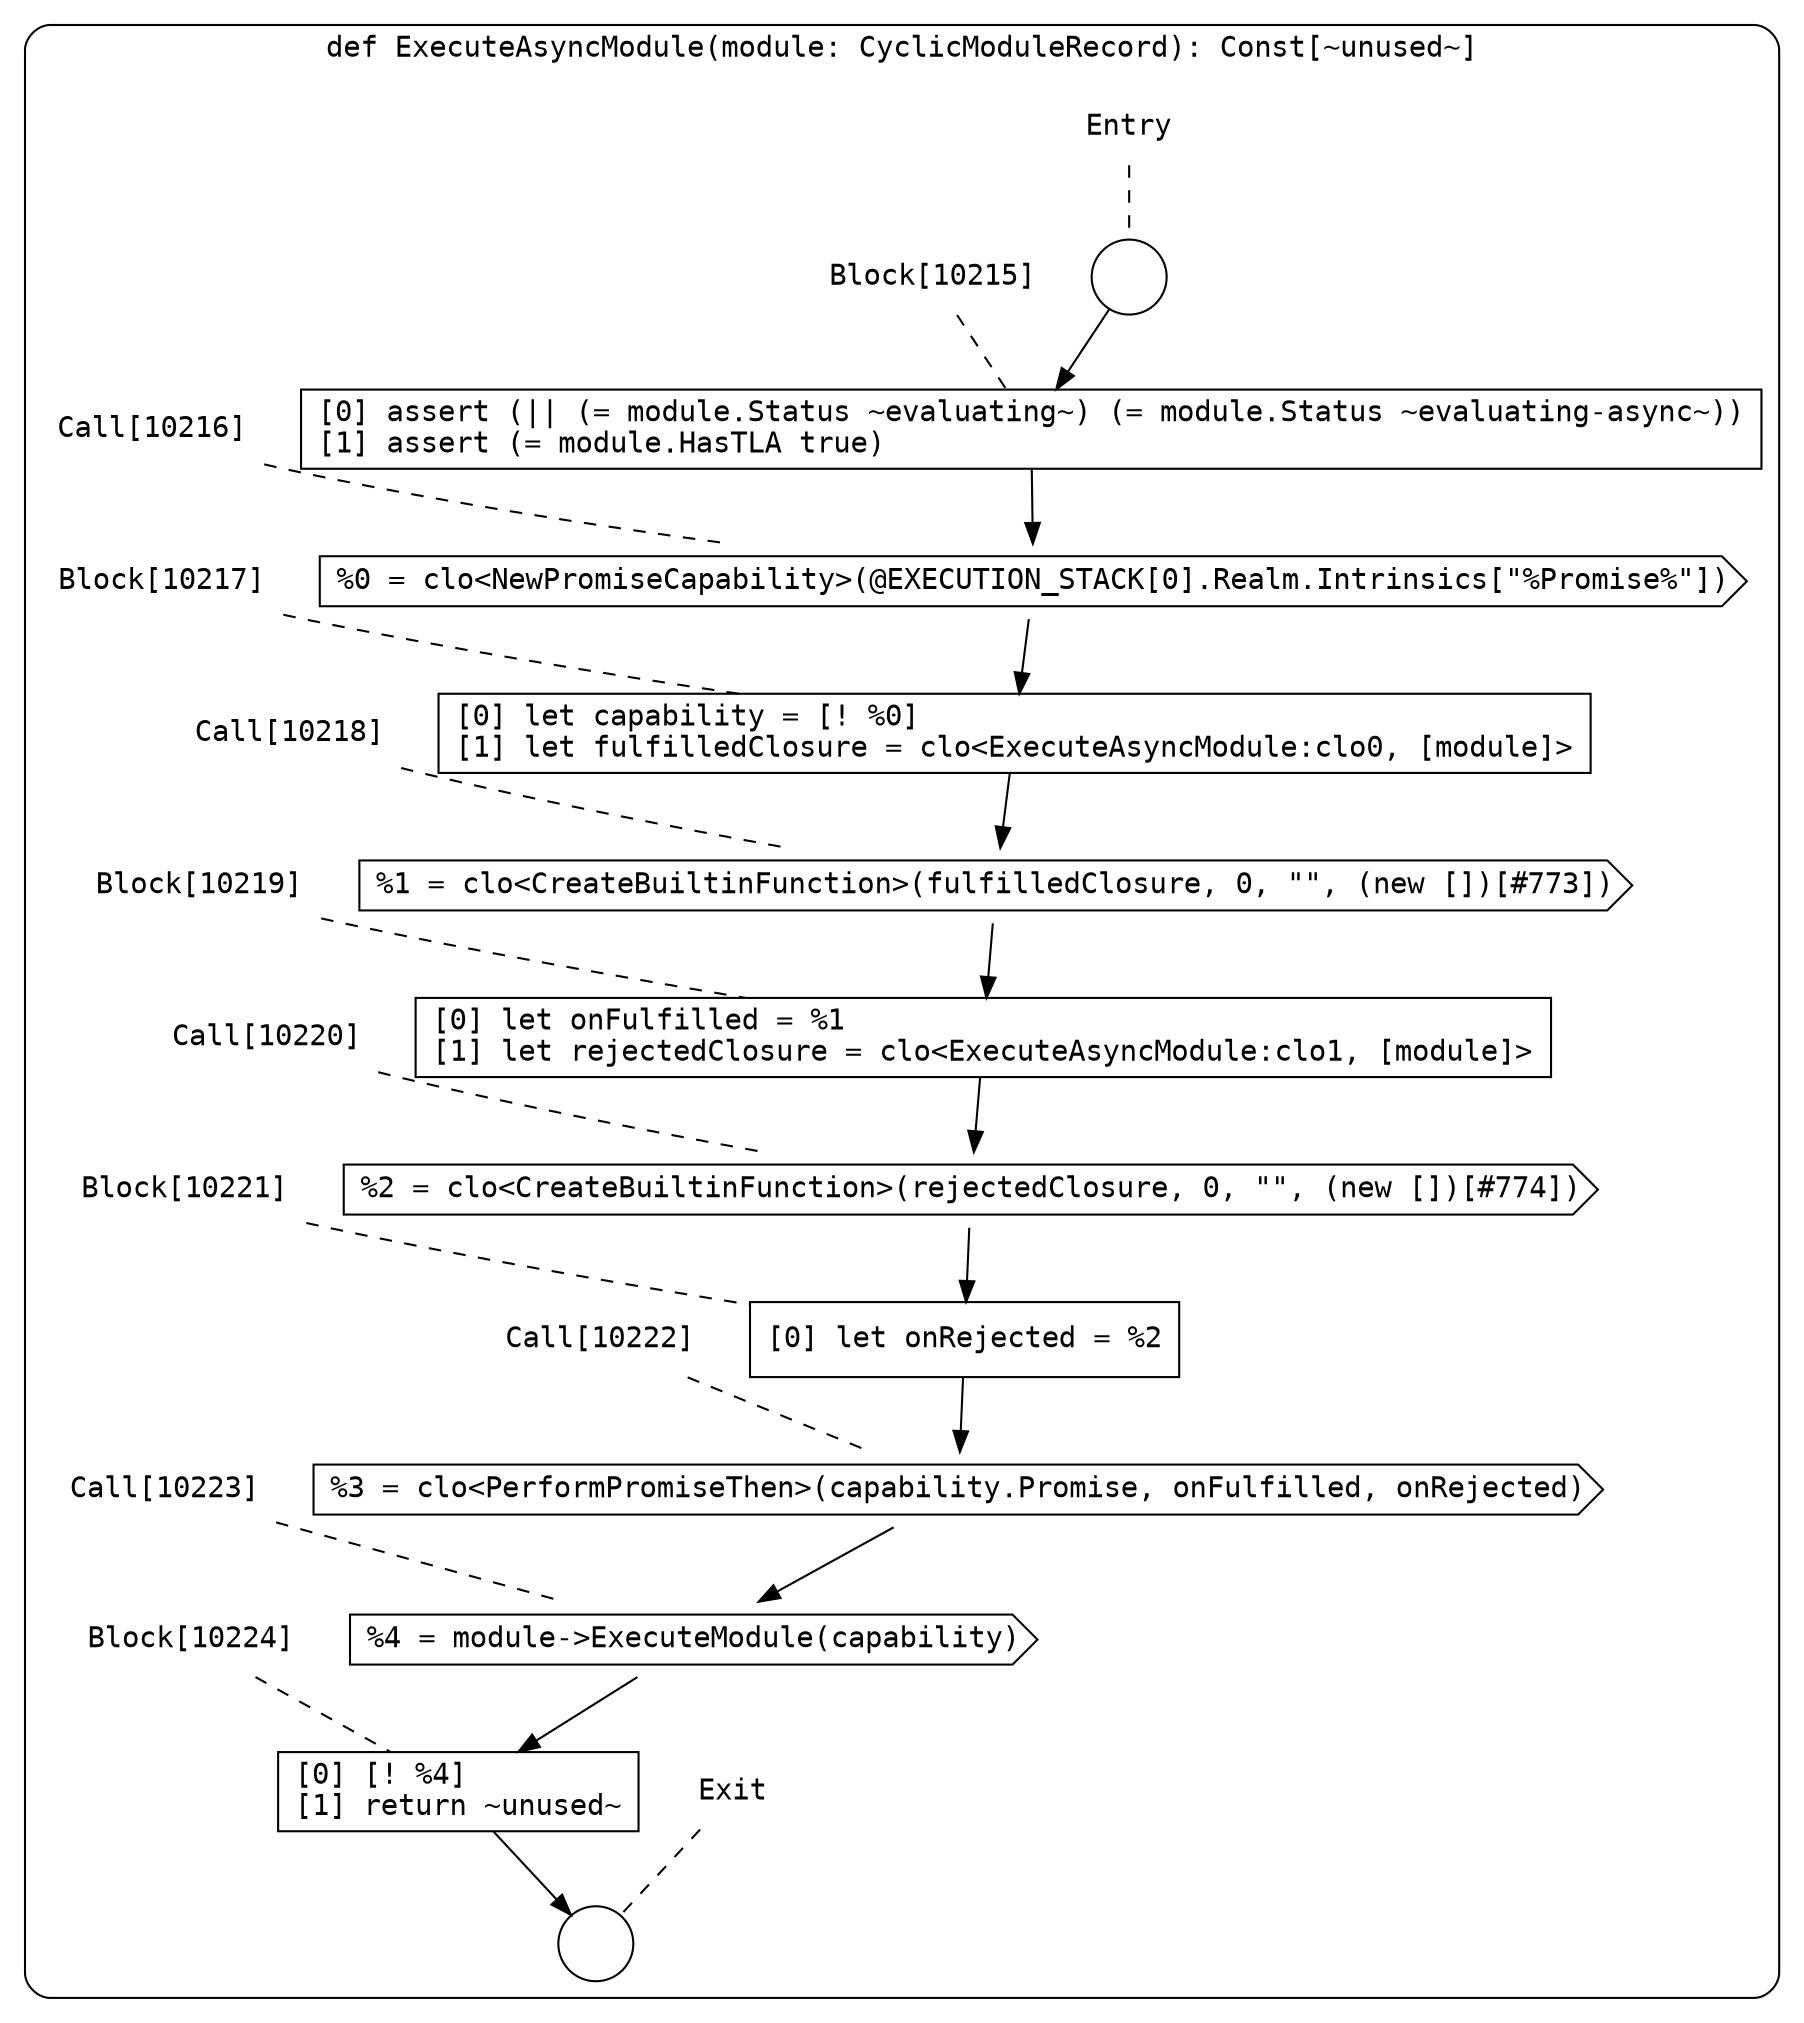digraph {
  graph [fontname = "Consolas"]
  node [fontname = "Consolas"]
  edge [fontname = "Consolas"]
  subgraph cluster1891 {
    label = "def ExecuteAsyncModule(module: CyclicModuleRecord): Const[~unused~]"
    style = rounded
    cluster1891_entry_name [shape=none, label=<<font color="black">Entry</font>>]
    cluster1891_entry_name -> cluster1891_entry [arrowhead=none, color="black", style=dashed]
    cluster1891_entry [shape=circle label=" " color="black" fillcolor="white" style=filled]
    cluster1891_entry -> node10215 [color="black"]
    cluster1891_exit_name [shape=none, label=<<font color="black">Exit</font>>]
    cluster1891_exit_name -> cluster1891_exit [arrowhead=none, color="black", style=dashed]
    cluster1891_exit [shape=circle label=" " color="black" fillcolor="white" style=filled]
    node10215_name [shape=none, label=<<font color="black">Block[10215]</font>>]
    node10215_name -> node10215 [arrowhead=none, color="black", style=dashed]
    node10215 [shape=box, label=<<font color="black">[0] assert (|| (= module.Status ~evaluating~) (= module.Status ~evaluating-async~))<BR ALIGN="LEFT"/>[1] assert (= module.HasTLA true)<BR ALIGN="LEFT"/></font>> color="black" fillcolor="white", style=filled]
    node10215 -> node10216 [color="black"]
    node10216_name [shape=none, label=<<font color="black">Call[10216]</font>>]
    node10216_name -> node10216 [arrowhead=none, color="black", style=dashed]
    node10216 [shape=cds, label=<<font color="black">%0 = clo&lt;NewPromiseCapability&gt;(@EXECUTION_STACK[0].Realm.Intrinsics[&quot;%Promise%&quot;])</font>> color="black" fillcolor="white", style=filled]
    node10216 -> node10217 [color="black"]
    node10217_name [shape=none, label=<<font color="black">Block[10217]</font>>]
    node10217_name -> node10217 [arrowhead=none, color="black", style=dashed]
    node10217 [shape=box, label=<<font color="black">[0] let capability = [! %0]<BR ALIGN="LEFT"/>[1] let fulfilledClosure = clo&lt;ExecuteAsyncModule:clo0, [module]&gt;<BR ALIGN="LEFT"/></font>> color="black" fillcolor="white", style=filled]
    node10217 -> node10218 [color="black"]
    node10218_name [shape=none, label=<<font color="black">Call[10218]</font>>]
    node10218_name -> node10218 [arrowhead=none, color="black", style=dashed]
    node10218 [shape=cds, label=<<font color="black">%1 = clo&lt;CreateBuiltinFunction&gt;(fulfilledClosure, 0, &quot;&quot;, (new [])[#773])</font>> color="black" fillcolor="white", style=filled]
    node10218 -> node10219 [color="black"]
    node10219_name [shape=none, label=<<font color="black">Block[10219]</font>>]
    node10219_name -> node10219 [arrowhead=none, color="black", style=dashed]
    node10219 [shape=box, label=<<font color="black">[0] let onFulfilled = %1<BR ALIGN="LEFT"/>[1] let rejectedClosure = clo&lt;ExecuteAsyncModule:clo1, [module]&gt;<BR ALIGN="LEFT"/></font>> color="black" fillcolor="white", style=filled]
    node10219 -> node10220 [color="black"]
    node10220_name [shape=none, label=<<font color="black">Call[10220]</font>>]
    node10220_name -> node10220 [arrowhead=none, color="black", style=dashed]
    node10220 [shape=cds, label=<<font color="black">%2 = clo&lt;CreateBuiltinFunction&gt;(rejectedClosure, 0, &quot;&quot;, (new [])[#774])</font>> color="black" fillcolor="white", style=filled]
    node10220 -> node10221 [color="black"]
    node10221_name [shape=none, label=<<font color="black">Block[10221]</font>>]
    node10221_name -> node10221 [arrowhead=none, color="black", style=dashed]
    node10221 [shape=box, label=<<font color="black">[0] let onRejected = %2<BR ALIGN="LEFT"/></font>> color="black" fillcolor="white", style=filled]
    node10221 -> node10222 [color="black"]
    node10222_name [shape=none, label=<<font color="black">Call[10222]</font>>]
    node10222_name -> node10222 [arrowhead=none, color="black", style=dashed]
    node10222 [shape=cds, label=<<font color="black">%3 = clo&lt;PerformPromiseThen&gt;(capability.Promise, onFulfilled, onRejected)</font>> color="black" fillcolor="white", style=filled]
    node10222 -> node10223 [color="black"]
    node10223_name [shape=none, label=<<font color="black">Call[10223]</font>>]
    node10223_name -> node10223 [arrowhead=none, color="black", style=dashed]
    node10223 [shape=cds, label=<<font color="black">%4 = module-&gt;ExecuteModule(capability)</font>> color="black" fillcolor="white", style=filled]
    node10223 -> node10224 [color="black"]
    node10224_name [shape=none, label=<<font color="black">Block[10224]</font>>]
    node10224_name -> node10224 [arrowhead=none, color="black", style=dashed]
    node10224 [shape=box, label=<<font color="black">[0] [! %4]<BR ALIGN="LEFT"/>[1] return ~unused~<BR ALIGN="LEFT"/></font>> color="black" fillcolor="white", style=filled]
    node10224 -> cluster1891_exit [color="black"]
  }
}